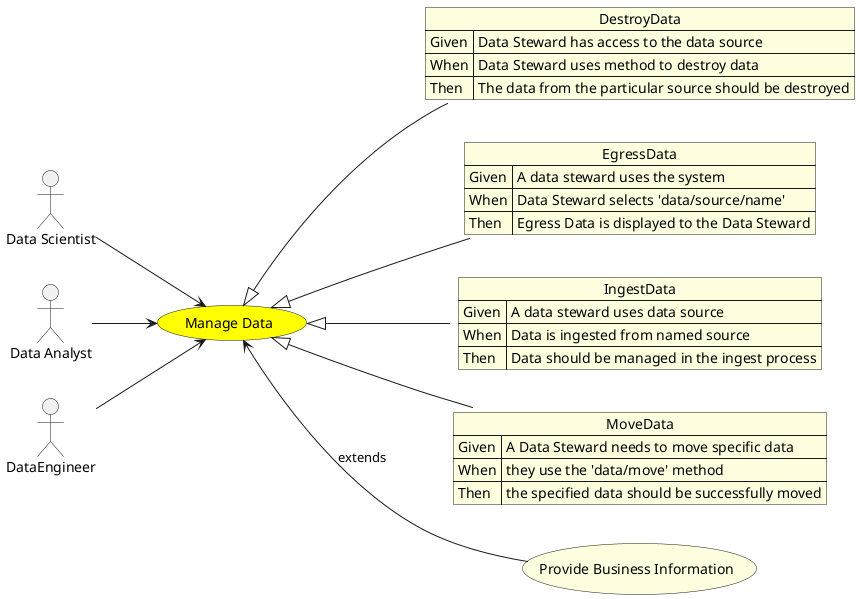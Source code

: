 @startuml


left to right direction

usecase "Manage Data" as ManageData #yellow

Actor "Data Scientist" as DataScientist

DataScientist --> ManageData

Actor "Data Analyst" as DataAnalyst

DataAnalyst --> ManageData

Actor "DataEngineer" as DataEngineer

DataEngineer --> ManageData



json DestroyData #lightyellow {
    "Given": "Data Steward has access to the data source",
    "When": "Data Steward uses method to destroy data",
    "Then": "The data from the particular source should be destroyed"
}

ManageData <|-- DestroyData

json EgressData #lightyellow {
    "Given": "A data steward uses the system",
    "When": "Data Steward selects &#39;data/source/name&#39;",
    "Then": "Egress Data is displayed to the Data Steward"
}

ManageData <|-- EgressData

json IngestData #lightyellow {
    "Given": "A data steward uses data source",
    "When": "Data is ingested from named source",
    "Then": "Data should be managed in the ingest process"
}

ManageData <|-- IngestData

json MoveData #lightyellow {
    "Given": "A Data Steward needs to move specific data",
    "When": "they use the &#39;data/move&#39; method",
    "Then": "the specified data should be successfully moved"
}

ManageData <|-- MoveData



usecase "Provide Business Information" as ProvideBusinessInformation #lightyellow

ManageData <-- ProvideBusinessInformation : extends







@enduml
